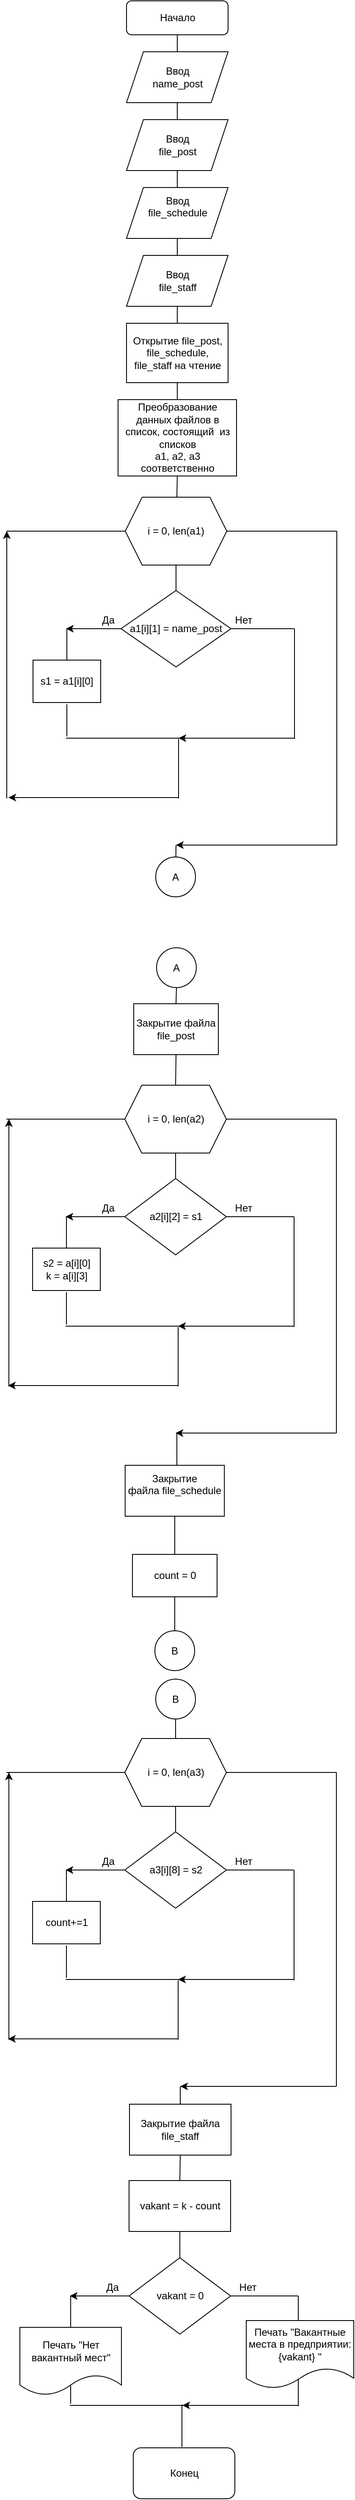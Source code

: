 <mxfile version="26.1.1">
  <diagram id="C5RBs43oDa-KdzZeNtuy" name="Page-1">
    <mxGraphModel dx="1235" dy="731" grid="0" gridSize="10" guides="1" tooltips="1" connect="1" arrows="1" fold="1" page="1" pageScale="1" pageWidth="827" pageHeight="1169" math="0" shadow="0">
      <root>
        <mxCell id="WIyWlLk6GJQsqaUBKTNV-0" />
        <mxCell id="WIyWlLk6GJQsqaUBKTNV-1" parent="WIyWlLk6GJQsqaUBKTNV-0" />
        <mxCell id="Yk9p62WfzjjRIQVWxF8m-0" value="Начало" style="rounded=1;whiteSpace=wrap;html=1;fontSize=12;glass=0;strokeWidth=1;shadow=0;" parent="WIyWlLk6GJQsqaUBKTNV-1" vertex="1">
          <mxGeometry x="536.5" y="229" width="120" height="40" as="geometry" />
        </mxCell>
        <mxCell id="Yk9p62WfzjjRIQVWxF8m-4" value="" style="endArrow=none;html=1;rounded=0;entryX=0.5;entryY=1;entryDx=0;entryDy=0;exitX=0.5;exitY=0;exitDx=0;exitDy=0;" parent="WIyWlLk6GJQsqaUBKTNV-1" target="Yk9p62WfzjjRIQVWxF8m-0" edge="1">
          <mxGeometry width="50" height="50" relative="1" as="geometry">
            <mxPoint x="596.5" y="299" as="sourcePoint" />
            <mxPoint x="606.5" y="429" as="targetPoint" />
          </mxGeometry>
        </mxCell>
        <mxCell id="Yk9p62WfzjjRIQVWxF8m-5" value="Ввод&lt;div&gt;file_post&lt;/div&gt;" style="shape=parallelogram;perimeter=parallelogramPerimeter;whiteSpace=wrap;html=1;fixedSize=1;" parent="WIyWlLk6GJQsqaUBKTNV-1" vertex="1">
          <mxGeometry x="536.5" y="369" width="120" height="60" as="geometry" />
        </mxCell>
        <mxCell id="Yk9p62WfzjjRIQVWxF8m-7" value="Ввод&lt;div&gt;&lt;div&gt;file_schedule&lt;/div&gt;&lt;/div&gt;&lt;div&gt;&lt;br&gt;&lt;/div&gt;" style="shape=parallelogram;perimeter=parallelogramPerimeter;whiteSpace=wrap;html=1;fixedSize=1;" parent="WIyWlLk6GJQsqaUBKTNV-1" vertex="1">
          <mxGeometry x="536.5" y="449" width="120" height="60" as="geometry" />
        </mxCell>
        <mxCell id="Yk9p62WfzjjRIQVWxF8m-8" value="Ввод&lt;div&gt;&lt;div&gt;file_staff&lt;/div&gt;&lt;/div&gt;" style="shape=parallelogram;perimeter=parallelogramPerimeter;whiteSpace=wrap;html=1;fixedSize=1;" parent="WIyWlLk6GJQsqaUBKTNV-1" vertex="1">
          <mxGeometry x="536.5" y="529" width="120" height="60" as="geometry" />
        </mxCell>
        <mxCell id="Yk9p62WfzjjRIQVWxF8m-9" value="Ввод&lt;div&gt;name_post&lt;/div&gt;" style="shape=parallelogram;perimeter=parallelogramPerimeter;whiteSpace=wrap;html=1;fixedSize=1;" parent="WIyWlLk6GJQsqaUBKTNV-1" vertex="1">
          <mxGeometry x="536.5" y="289" width="120" height="60" as="geometry" />
        </mxCell>
        <mxCell id="Yk9p62WfzjjRIQVWxF8m-11" value="" style="endArrow=none;html=1;rounded=0;entryX=0.5;entryY=1;entryDx=0;entryDy=0;exitX=0.5;exitY=0;exitDx=0;exitDy=0;" parent="WIyWlLk6GJQsqaUBKTNV-1" source="Yk9p62WfzjjRIQVWxF8m-5" target="Yk9p62WfzjjRIQVWxF8m-9" edge="1">
          <mxGeometry width="50" height="50" relative="1" as="geometry">
            <mxPoint x="556.5" y="489" as="sourcePoint" />
            <mxPoint x="606.5" y="439" as="targetPoint" />
          </mxGeometry>
        </mxCell>
        <mxCell id="Yk9p62WfzjjRIQVWxF8m-12" value="" style="endArrow=none;html=1;rounded=0;entryX=0.5;entryY=1;entryDx=0;entryDy=0;exitX=0.5;exitY=0;exitDx=0;exitDy=0;" parent="WIyWlLk6GJQsqaUBKTNV-1" source="Yk9p62WfzjjRIQVWxF8m-7" target="Yk9p62WfzjjRIQVWxF8m-5" edge="1">
          <mxGeometry width="50" height="50" relative="1" as="geometry">
            <mxPoint x="556.5" y="489" as="sourcePoint" />
            <mxPoint x="606.5" y="439" as="targetPoint" />
          </mxGeometry>
        </mxCell>
        <mxCell id="Yk9p62WfzjjRIQVWxF8m-15" value="" style="endArrow=none;html=1;rounded=0;entryX=0.5;entryY=1;entryDx=0;entryDy=0;exitX=0.5;exitY=0;exitDx=0;exitDy=0;" parent="WIyWlLk6GJQsqaUBKTNV-1" source="Yk9p62WfzjjRIQVWxF8m-8" target="Yk9p62WfzjjRIQVWxF8m-7" edge="1">
          <mxGeometry width="50" height="50" relative="1" as="geometry">
            <mxPoint x="556.5" y="489" as="sourcePoint" />
            <mxPoint x="606.5" y="439" as="targetPoint" />
          </mxGeometry>
        </mxCell>
        <mxCell id="Yk9p62WfzjjRIQVWxF8m-16" value="Открытие file_post, file_schedule,&lt;div&gt;file_staff на чтение&lt;/div&gt;" style="rounded=0;whiteSpace=wrap;html=1;" parent="WIyWlLk6GJQsqaUBKTNV-1" vertex="1">
          <mxGeometry x="536.5" y="609" width="120" height="70" as="geometry" />
        </mxCell>
        <mxCell id="Yk9p62WfzjjRIQVWxF8m-17" value="" style="endArrow=none;html=1;rounded=0;entryX=0.5;entryY=1;entryDx=0;entryDy=0;exitX=0.5;exitY=0;exitDx=0;exitDy=0;" parent="WIyWlLk6GJQsqaUBKTNV-1" source="Yk9p62WfzjjRIQVWxF8m-16" target="Yk9p62WfzjjRIQVWxF8m-8" edge="1">
          <mxGeometry width="50" height="50" relative="1" as="geometry">
            <mxPoint x="556.5" y="589" as="sourcePoint" />
            <mxPoint x="606.5" y="539" as="targetPoint" />
          </mxGeometry>
        </mxCell>
        <mxCell id="Yk9p62WfzjjRIQVWxF8m-18" value="i = 0, len(a1)" style="shape=hexagon;perimeter=hexagonPerimeter2;whiteSpace=wrap;html=1;fixedSize=1;" parent="WIyWlLk6GJQsqaUBKTNV-1" vertex="1">
          <mxGeometry x="535" y="814" width="120" height="80" as="geometry" />
        </mxCell>
        <mxCell id="Yk9p62WfzjjRIQVWxF8m-20" value="Преобразование данных файлов в список, состоящий&amp;nbsp; из списков&lt;div&gt;a1, a2, a3 соответственно&lt;/div&gt;" style="rounded=0;whiteSpace=wrap;html=1;" parent="WIyWlLk6GJQsqaUBKTNV-1" vertex="1">
          <mxGeometry x="526.5" y="699" width="140" height="90" as="geometry" />
        </mxCell>
        <mxCell id="Yk9p62WfzjjRIQVWxF8m-21" value="" style="endArrow=none;html=1;rounded=0;entryX=0.5;entryY=1;entryDx=0;entryDy=0;exitX=0.5;exitY=0;exitDx=0;exitDy=0;" parent="WIyWlLk6GJQsqaUBKTNV-1" source="Yk9p62WfzjjRIQVWxF8m-20" target="Yk9p62WfzjjRIQVWxF8m-16" edge="1">
          <mxGeometry width="50" height="50" relative="1" as="geometry">
            <mxPoint x="556.5" y="689" as="sourcePoint" />
            <mxPoint x="606.5" y="639" as="targetPoint" />
          </mxGeometry>
        </mxCell>
        <mxCell id="Yk9p62WfzjjRIQVWxF8m-22" value="" style="endArrow=none;html=1;rounded=0;entryX=0.5;entryY=1;entryDx=0;entryDy=0;exitX=0.5;exitY=0;exitDx=0;exitDy=0;" parent="WIyWlLk6GJQsqaUBKTNV-1" target="Yk9p62WfzjjRIQVWxF8m-20" edge="1">
          <mxGeometry width="50" height="50" relative="1" as="geometry">
            <mxPoint x="596" y="814" as="sourcePoint" />
            <mxPoint x="606.5" y="739" as="targetPoint" />
          </mxGeometry>
        </mxCell>
        <mxCell id="Yk9p62WfzjjRIQVWxF8m-23" value="a1[i][1] = name_post" style="rhombus;whiteSpace=wrap;html=1;" parent="WIyWlLk6GJQsqaUBKTNV-1" vertex="1">
          <mxGeometry x="530" y="924" width="130" height="90" as="geometry" />
        </mxCell>
        <mxCell id="Yk9p62WfzjjRIQVWxF8m-24" value="" style="endArrow=none;html=1;rounded=0;entryX=0.5;entryY=1;entryDx=0;entryDy=0;exitX=0.5;exitY=0;exitDx=0;exitDy=0;" parent="WIyWlLk6GJQsqaUBKTNV-1" source="Yk9p62WfzjjRIQVWxF8m-23" target="Yk9p62WfzjjRIQVWxF8m-18" edge="1">
          <mxGeometry width="50" height="50" relative="1" as="geometry">
            <mxPoint x="555" y="1004" as="sourcePoint" />
            <mxPoint x="605" y="954" as="targetPoint" />
          </mxGeometry>
        </mxCell>
        <mxCell id="Yk9p62WfzjjRIQVWxF8m-25" value="" style="endArrow=classic;html=1;rounded=0;exitX=0;exitY=0.5;exitDx=0;exitDy=0;" parent="WIyWlLk6GJQsqaUBKTNV-1" source="Yk9p62WfzjjRIQVWxF8m-23" edge="1">
          <mxGeometry width="50" height="50" relative="1" as="geometry">
            <mxPoint x="555" y="904" as="sourcePoint" />
            <mxPoint x="465" y="969" as="targetPoint" />
          </mxGeometry>
        </mxCell>
        <mxCell id="Yk9p62WfzjjRIQVWxF8m-26" value="Да" style="text;html=1;align=center;verticalAlign=middle;whiteSpace=wrap;rounded=0;" parent="WIyWlLk6GJQsqaUBKTNV-1" vertex="1">
          <mxGeometry x="485" y="944" width="60" height="30" as="geometry" />
        </mxCell>
        <mxCell id="Yk9p62WfzjjRIQVWxF8m-27" value="Нет" style="text;html=1;align=center;verticalAlign=middle;whiteSpace=wrap;rounded=0;" parent="WIyWlLk6GJQsqaUBKTNV-1" vertex="1">
          <mxGeometry x="645" y="944" width="60" height="30" as="geometry" />
        </mxCell>
        <mxCell id="Yk9p62WfzjjRIQVWxF8m-28" value="" style="endArrow=none;html=1;rounded=0;exitX=1;exitY=0.5;exitDx=0;exitDy=0;" parent="WIyWlLk6GJQsqaUBKTNV-1" source="Yk9p62WfzjjRIQVWxF8m-23" edge="1">
          <mxGeometry width="50" height="50" relative="1" as="geometry">
            <mxPoint x="555" y="904" as="sourcePoint" />
            <mxPoint x="735" y="969" as="targetPoint" />
          </mxGeometry>
        </mxCell>
        <mxCell id="Yk9p62WfzjjRIQVWxF8m-29" value="s1 = a1[i][0]" style="rounded=0;whiteSpace=wrap;html=1;" parent="WIyWlLk6GJQsqaUBKTNV-1" vertex="1">
          <mxGeometry x="426" y="1006" width="80" height="50" as="geometry" />
        </mxCell>
        <mxCell id="Yk9p62WfzjjRIQVWxF8m-30" value="" style="endArrow=none;html=1;rounded=0;exitX=0.5;exitY=0;exitDx=0;exitDy=0;" parent="WIyWlLk6GJQsqaUBKTNV-1" source="Yk9p62WfzjjRIQVWxF8m-29" edge="1">
          <mxGeometry width="50" height="50" relative="1" as="geometry">
            <mxPoint x="466" y="1009" as="sourcePoint" />
            <mxPoint x="466" y="969" as="targetPoint" />
          </mxGeometry>
        </mxCell>
        <mxCell id="Yk9p62WfzjjRIQVWxF8m-31" value="" style="endArrow=none;html=1;rounded=0;" parent="WIyWlLk6GJQsqaUBKTNV-1" edge="1">
          <mxGeometry width="50" height="50" relative="1" as="geometry">
            <mxPoint x="735" y="1099" as="sourcePoint" />
            <mxPoint x="735" y="969" as="targetPoint" />
          </mxGeometry>
        </mxCell>
        <mxCell id="Yk9p62WfzjjRIQVWxF8m-32" value="" style="endArrow=none;html=1;rounded=0;entryX=0.5;entryY=1;entryDx=0;entryDy=0;" parent="WIyWlLk6GJQsqaUBKTNV-1" edge="1">
          <mxGeometry width="50" height="50" relative="1" as="geometry">
            <mxPoint x="466" y="1096" as="sourcePoint" />
            <mxPoint x="466" y="1058" as="targetPoint" />
          </mxGeometry>
        </mxCell>
        <mxCell id="Yk9p62WfzjjRIQVWxF8m-33" value="" style="endArrow=none;html=1;rounded=0;" parent="WIyWlLk6GJQsqaUBKTNV-1" edge="1">
          <mxGeometry width="50" height="50" relative="1" as="geometry">
            <mxPoint x="465" y="1098" as="sourcePoint" />
            <mxPoint x="735" y="1098" as="targetPoint" />
          </mxGeometry>
        </mxCell>
        <mxCell id="Yk9p62WfzjjRIQVWxF8m-34" value="" style="endArrow=none;html=1;rounded=0;" parent="WIyWlLk6GJQsqaUBKTNV-1" edge="1">
          <mxGeometry width="50" height="50" relative="1" as="geometry">
            <mxPoint x="598" y="1169" as="sourcePoint" />
            <mxPoint x="598" y="1099" as="targetPoint" />
          </mxGeometry>
        </mxCell>
        <mxCell id="Yk9p62WfzjjRIQVWxF8m-35" value="" style="endArrow=none;html=1;rounded=0;" parent="WIyWlLk6GJQsqaUBKTNV-1" edge="1">
          <mxGeometry width="50" height="50" relative="1" as="geometry">
            <mxPoint x="398" y="1168" as="sourcePoint" />
            <mxPoint x="598" y="1168" as="targetPoint" />
          </mxGeometry>
        </mxCell>
        <mxCell id="Yk9p62WfzjjRIQVWxF8m-36" value="" style="endArrow=none;html=1;rounded=0;" parent="WIyWlLk6GJQsqaUBKTNV-1" edge="1">
          <mxGeometry width="50" height="50" relative="1" as="geometry">
            <mxPoint x="395" y="1169" as="sourcePoint" />
            <mxPoint x="395" y="854" as="targetPoint" />
          </mxGeometry>
        </mxCell>
        <mxCell id="Yk9p62WfzjjRIQVWxF8m-37" value="" style="endArrow=none;html=1;rounded=0;entryX=0;entryY=0.5;entryDx=0;entryDy=0;" parent="WIyWlLk6GJQsqaUBKTNV-1" target="Yk9p62WfzjjRIQVWxF8m-18" edge="1">
          <mxGeometry width="50" height="50" relative="1" as="geometry">
            <mxPoint x="395" y="854" as="sourcePoint" />
            <mxPoint x="605" y="954" as="targetPoint" />
          </mxGeometry>
        </mxCell>
        <mxCell id="Yk9p62WfzjjRIQVWxF8m-38" value="" style="endArrow=classic;html=1;rounded=0;" parent="WIyWlLk6GJQsqaUBKTNV-1" edge="1">
          <mxGeometry width="50" height="50" relative="1" as="geometry">
            <mxPoint x="708" y="1098" as="sourcePoint" />
            <mxPoint x="598" y="1098" as="targetPoint" />
          </mxGeometry>
        </mxCell>
        <mxCell id="Yk9p62WfzjjRIQVWxF8m-39" value="" style="endArrow=classic;html=1;rounded=0;" parent="WIyWlLk6GJQsqaUBKTNV-1" edge="1">
          <mxGeometry width="50" height="50" relative="1" as="geometry">
            <mxPoint x="527" y="1168" as="sourcePoint" />
            <mxPoint x="397" y="1168" as="targetPoint" />
          </mxGeometry>
        </mxCell>
        <mxCell id="Yk9p62WfzjjRIQVWxF8m-40" value="" style="endArrow=classic;html=1;rounded=0;" parent="WIyWlLk6GJQsqaUBKTNV-1" edge="1">
          <mxGeometry width="50" height="50" relative="1" as="geometry">
            <mxPoint x="395" y="944" as="sourcePoint" />
            <mxPoint x="395" y="854" as="targetPoint" />
          </mxGeometry>
        </mxCell>
        <mxCell id="Yk9p62WfzjjRIQVWxF8m-42" value="" style="endArrow=none;html=1;rounded=0;exitX=1;exitY=0.5;exitDx=0;exitDy=0;" parent="WIyWlLk6GJQsqaUBKTNV-1" source="Yk9p62WfzjjRIQVWxF8m-18" edge="1">
          <mxGeometry width="50" height="50" relative="1" as="geometry">
            <mxPoint x="555" y="1004" as="sourcePoint" />
            <mxPoint x="785" y="854" as="targetPoint" />
          </mxGeometry>
        </mxCell>
        <mxCell id="Yk9p62WfzjjRIQVWxF8m-43" value="" style="endArrow=none;html=1;rounded=0;" parent="WIyWlLk6GJQsqaUBKTNV-1" edge="1">
          <mxGeometry width="50" height="50" relative="1" as="geometry">
            <mxPoint x="785" y="1224" as="sourcePoint" />
            <mxPoint x="785" y="854" as="targetPoint" />
          </mxGeometry>
        </mxCell>
        <mxCell id="Yk9p62WfzjjRIQVWxF8m-44" value="" style="endArrow=none;html=1;rounded=0;" parent="WIyWlLk6GJQsqaUBKTNV-1" edge="1">
          <mxGeometry width="50" height="50" relative="1" as="geometry">
            <mxPoint x="685" y="1224" as="sourcePoint" />
            <mxPoint x="785" y="1224" as="targetPoint" />
          </mxGeometry>
        </mxCell>
        <mxCell id="Yk9p62WfzjjRIQVWxF8m-45" value="" style="endArrow=classic;html=1;rounded=0;" parent="WIyWlLk6GJQsqaUBKTNV-1" edge="1">
          <mxGeometry width="50" height="50" relative="1" as="geometry">
            <mxPoint x="705" y="1224" as="sourcePoint" />
            <mxPoint x="595" y="1224" as="targetPoint" />
          </mxGeometry>
        </mxCell>
        <mxCell id="Yk9p62WfzjjRIQVWxF8m-46" value="" style="endArrow=none;html=1;rounded=0;" parent="WIyWlLk6GJQsqaUBKTNV-1" edge="1" source="_wDK1iYwMhuGm5sT3Ww--0">
          <mxGeometry width="50" height="50" relative="1" as="geometry">
            <mxPoint x="595" y="1262" as="sourcePoint" />
            <mxPoint x="595" y="1224" as="targetPoint" />
          </mxGeometry>
        </mxCell>
        <mxCell id="Yk9p62WfzjjRIQVWxF8m-47" value="i = 0, len(a2)" style="shape=hexagon;perimeter=hexagonPerimeter2;whiteSpace=wrap;html=1;fixedSize=1;" parent="WIyWlLk6GJQsqaUBKTNV-1" vertex="1">
          <mxGeometry x="534.5" y="1507" width="120" height="80" as="geometry" />
        </mxCell>
        <mxCell id="Yk9p62WfzjjRIQVWxF8m-49" value="a2[i][2] = s1" style="rhombus;whiteSpace=wrap;html=1;" parent="WIyWlLk6GJQsqaUBKTNV-1" vertex="1">
          <mxGeometry x="534.5" y="1617" width="120" height="90" as="geometry" />
        </mxCell>
        <mxCell id="Yk9p62WfzjjRIQVWxF8m-50" value="" style="endArrow=none;html=1;rounded=0;entryX=0.5;entryY=1;entryDx=0;entryDy=0;exitX=0.5;exitY=0;exitDx=0;exitDy=0;" parent="WIyWlLk6GJQsqaUBKTNV-1" source="Yk9p62WfzjjRIQVWxF8m-49" target="Yk9p62WfzjjRIQVWxF8m-47" edge="1">
          <mxGeometry width="50" height="50" relative="1" as="geometry">
            <mxPoint x="554.5" y="1697" as="sourcePoint" />
            <mxPoint x="604.5" y="1647" as="targetPoint" />
          </mxGeometry>
        </mxCell>
        <mxCell id="Yk9p62WfzjjRIQVWxF8m-51" value="" style="endArrow=classic;html=1;rounded=0;exitX=0;exitY=0.5;exitDx=0;exitDy=0;" parent="WIyWlLk6GJQsqaUBKTNV-1" source="Yk9p62WfzjjRIQVWxF8m-49" edge="1">
          <mxGeometry width="50" height="50" relative="1" as="geometry">
            <mxPoint x="554.5" y="1597" as="sourcePoint" />
            <mxPoint x="464.5" y="1662" as="targetPoint" />
          </mxGeometry>
        </mxCell>
        <mxCell id="Yk9p62WfzjjRIQVWxF8m-52" value="Да" style="text;html=1;align=center;verticalAlign=middle;whiteSpace=wrap;rounded=0;" parent="WIyWlLk6GJQsqaUBKTNV-1" vertex="1">
          <mxGeometry x="484.5" y="1637" width="60" height="30" as="geometry" />
        </mxCell>
        <mxCell id="Yk9p62WfzjjRIQVWxF8m-53" value="Нет" style="text;html=1;align=center;verticalAlign=middle;whiteSpace=wrap;rounded=0;" parent="WIyWlLk6GJQsqaUBKTNV-1" vertex="1">
          <mxGeometry x="644.5" y="1637" width="60" height="30" as="geometry" />
        </mxCell>
        <mxCell id="Yk9p62WfzjjRIQVWxF8m-54" value="" style="endArrow=none;html=1;rounded=0;exitX=1;exitY=0.5;exitDx=0;exitDy=0;" parent="WIyWlLk6GJQsqaUBKTNV-1" source="Yk9p62WfzjjRIQVWxF8m-49" edge="1">
          <mxGeometry width="50" height="50" relative="1" as="geometry">
            <mxPoint x="554.5" y="1597" as="sourcePoint" />
            <mxPoint x="734.5" y="1662" as="targetPoint" />
          </mxGeometry>
        </mxCell>
        <mxCell id="Yk9p62WfzjjRIQVWxF8m-55" value="s2 = a[i][0]&lt;div&gt;k = a[i][3]&lt;/div&gt;" style="rounded=0;whiteSpace=wrap;html=1;" parent="WIyWlLk6GJQsqaUBKTNV-1" vertex="1">
          <mxGeometry x="425.5" y="1699" width="80" height="50" as="geometry" />
        </mxCell>
        <mxCell id="Yk9p62WfzjjRIQVWxF8m-56" value="" style="endArrow=none;html=1;rounded=0;exitX=0.5;exitY=0;exitDx=0;exitDy=0;" parent="WIyWlLk6GJQsqaUBKTNV-1" source="Yk9p62WfzjjRIQVWxF8m-55" edge="1">
          <mxGeometry width="50" height="50" relative="1" as="geometry">
            <mxPoint x="465.5" y="1702" as="sourcePoint" />
            <mxPoint x="465.5" y="1662" as="targetPoint" />
          </mxGeometry>
        </mxCell>
        <mxCell id="Yk9p62WfzjjRIQVWxF8m-57" value="" style="endArrow=none;html=1;rounded=0;" parent="WIyWlLk6GJQsqaUBKTNV-1" edge="1">
          <mxGeometry width="50" height="50" relative="1" as="geometry">
            <mxPoint x="734.5" y="1792" as="sourcePoint" />
            <mxPoint x="734.5" y="1662" as="targetPoint" />
          </mxGeometry>
        </mxCell>
        <mxCell id="Yk9p62WfzjjRIQVWxF8m-58" value="" style="endArrow=none;html=1;rounded=0;entryX=0.5;entryY=1;entryDx=0;entryDy=0;" parent="WIyWlLk6GJQsqaUBKTNV-1" edge="1">
          <mxGeometry width="50" height="50" relative="1" as="geometry">
            <mxPoint x="465.5" y="1789" as="sourcePoint" />
            <mxPoint x="465.5" y="1751" as="targetPoint" />
          </mxGeometry>
        </mxCell>
        <mxCell id="Yk9p62WfzjjRIQVWxF8m-59" value="" style="endArrow=none;html=1;rounded=0;" parent="WIyWlLk6GJQsqaUBKTNV-1" edge="1">
          <mxGeometry width="50" height="50" relative="1" as="geometry">
            <mxPoint x="464.5" y="1791" as="sourcePoint" />
            <mxPoint x="734.5" y="1791" as="targetPoint" />
          </mxGeometry>
        </mxCell>
        <mxCell id="Yk9p62WfzjjRIQVWxF8m-60" value="" style="endArrow=none;html=1;rounded=0;" parent="WIyWlLk6GJQsqaUBKTNV-1" edge="1">
          <mxGeometry width="50" height="50" relative="1" as="geometry">
            <mxPoint x="597.5" y="1862" as="sourcePoint" />
            <mxPoint x="597.5" y="1792" as="targetPoint" />
          </mxGeometry>
        </mxCell>
        <mxCell id="Yk9p62WfzjjRIQVWxF8m-61" value="" style="endArrow=none;html=1;rounded=0;" parent="WIyWlLk6GJQsqaUBKTNV-1" edge="1">
          <mxGeometry width="50" height="50" relative="1" as="geometry">
            <mxPoint x="397.5" y="1861" as="sourcePoint" />
            <mxPoint x="597.5" y="1861" as="targetPoint" />
          </mxGeometry>
        </mxCell>
        <mxCell id="Yk9p62WfzjjRIQVWxF8m-62" value="" style="endArrow=none;html=1;rounded=0;" parent="WIyWlLk6GJQsqaUBKTNV-1" edge="1">
          <mxGeometry width="50" height="50" relative="1" as="geometry">
            <mxPoint x="397.5" y="1862" as="sourcePoint" />
            <mxPoint x="397.5" y="1547" as="targetPoint" />
          </mxGeometry>
        </mxCell>
        <mxCell id="Yk9p62WfzjjRIQVWxF8m-63" value="" style="endArrow=none;html=1;rounded=0;entryX=0;entryY=0.5;entryDx=0;entryDy=0;" parent="WIyWlLk6GJQsqaUBKTNV-1" target="Yk9p62WfzjjRIQVWxF8m-47" edge="1">
          <mxGeometry width="50" height="50" relative="1" as="geometry">
            <mxPoint x="394.5" y="1547" as="sourcePoint" />
            <mxPoint x="604.5" y="1647" as="targetPoint" />
          </mxGeometry>
        </mxCell>
        <mxCell id="Yk9p62WfzjjRIQVWxF8m-64" value="" style="endArrow=classic;html=1;rounded=0;" parent="WIyWlLk6GJQsqaUBKTNV-1" edge="1">
          <mxGeometry width="50" height="50" relative="1" as="geometry">
            <mxPoint x="707.5" y="1791" as="sourcePoint" />
            <mxPoint x="597.5" y="1791" as="targetPoint" />
          </mxGeometry>
        </mxCell>
        <mxCell id="Yk9p62WfzjjRIQVWxF8m-65" value="" style="endArrow=classic;html=1;rounded=0;" parent="WIyWlLk6GJQsqaUBKTNV-1" edge="1">
          <mxGeometry width="50" height="50" relative="1" as="geometry">
            <mxPoint x="526.5" y="1861" as="sourcePoint" />
            <mxPoint x="396.5" y="1861" as="targetPoint" />
          </mxGeometry>
        </mxCell>
        <mxCell id="Yk9p62WfzjjRIQVWxF8m-66" value="" style="endArrow=classic;html=1;rounded=0;" parent="WIyWlLk6GJQsqaUBKTNV-1" edge="1">
          <mxGeometry width="50" height="50" relative="1" as="geometry">
            <mxPoint x="397.5" y="1637" as="sourcePoint" />
            <mxPoint x="397.5" y="1547" as="targetPoint" />
          </mxGeometry>
        </mxCell>
        <mxCell id="Yk9p62WfzjjRIQVWxF8m-67" value="" style="endArrow=none;html=1;rounded=0;exitX=1;exitY=0.5;exitDx=0;exitDy=0;" parent="WIyWlLk6GJQsqaUBKTNV-1" source="Yk9p62WfzjjRIQVWxF8m-47" edge="1">
          <mxGeometry width="50" height="50" relative="1" as="geometry">
            <mxPoint x="554.5" y="1697" as="sourcePoint" />
            <mxPoint x="784.5" y="1547" as="targetPoint" />
          </mxGeometry>
        </mxCell>
        <mxCell id="Yk9p62WfzjjRIQVWxF8m-68" value="" style="endArrow=none;html=1;rounded=0;" parent="WIyWlLk6GJQsqaUBKTNV-1" edge="1">
          <mxGeometry width="50" height="50" relative="1" as="geometry">
            <mxPoint x="784.5" y="1917" as="sourcePoint" />
            <mxPoint x="784.5" y="1547" as="targetPoint" />
          </mxGeometry>
        </mxCell>
        <mxCell id="Yk9p62WfzjjRIQVWxF8m-69" value="" style="endArrow=none;html=1;rounded=0;" parent="WIyWlLk6GJQsqaUBKTNV-1" edge="1">
          <mxGeometry width="50" height="50" relative="1" as="geometry">
            <mxPoint x="684.5" y="1917" as="sourcePoint" />
            <mxPoint x="784.5" y="1917" as="targetPoint" />
          </mxGeometry>
        </mxCell>
        <mxCell id="Yk9p62WfzjjRIQVWxF8m-70" value="" style="endArrow=classic;html=1;rounded=0;" parent="WIyWlLk6GJQsqaUBKTNV-1" edge="1">
          <mxGeometry width="50" height="50" relative="1" as="geometry">
            <mxPoint x="704.5" y="1917" as="sourcePoint" />
            <mxPoint x="594.5" y="1917" as="targetPoint" />
          </mxGeometry>
        </mxCell>
        <mxCell id="Yk9p62WfzjjRIQVWxF8m-71" value="i = 0, len(a3)" style="shape=hexagon;perimeter=hexagonPerimeter2;whiteSpace=wrap;html=1;fixedSize=1;" parent="WIyWlLk6GJQsqaUBKTNV-1" vertex="1">
          <mxGeometry x="534.5" y="2277" width="120" height="80" as="geometry" />
        </mxCell>
        <mxCell id="Yk9p62WfzjjRIQVWxF8m-72" value="a3[i][8] = s2" style="rhombus;whiteSpace=wrap;html=1;" parent="WIyWlLk6GJQsqaUBKTNV-1" vertex="1">
          <mxGeometry x="534.5" y="2387" width="120" height="90" as="geometry" />
        </mxCell>
        <mxCell id="Yk9p62WfzjjRIQVWxF8m-73" value="" style="endArrow=none;html=1;rounded=0;entryX=0.5;entryY=1;entryDx=0;entryDy=0;exitX=0.5;exitY=0;exitDx=0;exitDy=0;" parent="WIyWlLk6GJQsqaUBKTNV-1" source="Yk9p62WfzjjRIQVWxF8m-72" target="Yk9p62WfzjjRIQVWxF8m-71" edge="1">
          <mxGeometry width="50" height="50" relative="1" as="geometry">
            <mxPoint x="554.5" y="2467" as="sourcePoint" />
            <mxPoint x="604.5" y="2417" as="targetPoint" />
          </mxGeometry>
        </mxCell>
        <mxCell id="Yk9p62WfzjjRIQVWxF8m-74" value="" style="endArrow=classic;html=1;rounded=0;exitX=0;exitY=0.5;exitDx=0;exitDy=0;" parent="WIyWlLk6GJQsqaUBKTNV-1" source="Yk9p62WfzjjRIQVWxF8m-72" edge="1">
          <mxGeometry width="50" height="50" relative="1" as="geometry">
            <mxPoint x="554.5" y="2367" as="sourcePoint" />
            <mxPoint x="464.5" y="2432" as="targetPoint" />
          </mxGeometry>
        </mxCell>
        <mxCell id="Yk9p62WfzjjRIQVWxF8m-75" value="Да" style="text;html=1;align=center;verticalAlign=middle;whiteSpace=wrap;rounded=0;" parent="WIyWlLk6GJQsqaUBKTNV-1" vertex="1">
          <mxGeometry x="484.5" y="2407" width="60" height="30" as="geometry" />
        </mxCell>
        <mxCell id="Yk9p62WfzjjRIQVWxF8m-76" value="Нет" style="text;html=1;align=center;verticalAlign=middle;whiteSpace=wrap;rounded=0;" parent="WIyWlLk6GJQsqaUBKTNV-1" vertex="1">
          <mxGeometry x="644.5" y="2407" width="60" height="30" as="geometry" />
        </mxCell>
        <mxCell id="Yk9p62WfzjjRIQVWxF8m-77" value="" style="endArrow=none;html=1;rounded=0;exitX=1;exitY=0.5;exitDx=0;exitDy=0;" parent="WIyWlLk6GJQsqaUBKTNV-1" source="Yk9p62WfzjjRIQVWxF8m-72" edge="1">
          <mxGeometry width="50" height="50" relative="1" as="geometry">
            <mxPoint x="554.5" y="2367" as="sourcePoint" />
            <mxPoint x="734.5" y="2432" as="targetPoint" />
          </mxGeometry>
        </mxCell>
        <mxCell id="Yk9p62WfzjjRIQVWxF8m-78" value="count+=1" style="rounded=0;whiteSpace=wrap;html=1;" parent="WIyWlLk6GJQsqaUBKTNV-1" vertex="1">
          <mxGeometry x="425.5" y="2469" width="80" height="50" as="geometry" />
        </mxCell>
        <mxCell id="Yk9p62WfzjjRIQVWxF8m-79" value="" style="endArrow=none;html=1;rounded=0;exitX=0.5;exitY=0;exitDx=0;exitDy=0;" parent="WIyWlLk6GJQsqaUBKTNV-1" source="Yk9p62WfzjjRIQVWxF8m-78" edge="1">
          <mxGeometry width="50" height="50" relative="1" as="geometry">
            <mxPoint x="465.5" y="2472" as="sourcePoint" />
            <mxPoint x="465.5" y="2432" as="targetPoint" />
          </mxGeometry>
        </mxCell>
        <mxCell id="Yk9p62WfzjjRIQVWxF8m-80" value="" style="endArrow=none;html=1;rounded=0;" parent="WIyWlLk6GJQsqaUBKTNV-1" edge="1">
          <mxGeometry width="50" height="50" relative="1" as="geometry">
            <mxPoint x="734.5" y="2562" as="sourcePoint" />
            <mxPoint x="734.5" y="2432" as="targetPoint" />
          </mxGeometry>
        </mxCell>
        <mxCell id="Yk9p62WfzjjRIQVWxF8m-81" value="" style="endArrow=none;html=1;rounded=0;entryX=0.5;entryY=1;entryDx=0;entryDy=0;" parent="WIyWlLk6GJQsqaUBKTNV-1" edge="1">
          <mxGeometry width="50" height="50" relative="1" as="geometry">
            <mxPoint x="465.5" y="2559" as="sourcePoint" />
            <mxPoint x="465.5" y="2521" as="targetPoint" />
          </mxGeometry>
        </mxCell>
        <mxCell id="Yk9p62WfzjjRIQVWxF8m-82" value="" style="endArrow=none;html=1;rounded=0;" parent="WIyWlLk6GJQsqaUBKTNV-1" edge="1">
          <mxGeometry width="50" height="50" relative="1" as="geometry">
            <mxPoint x="464.5" y="2561" as="sourcePoint" />
            <mxPoint x="734.5" y="2561" as="targetPoint" />
          </mxGeometry>
        </mxCell>
        <mxCell id="Yk9p62WfzjjRIQVWxF8m-83" value="" style="endArrow=none;html=1;rounded=0;" parent="WIyWlLk6GJQsqaUBKTNV-1" edge="1">
          <mxGeometry width="50" height="50" relative="1" as="geometry">
            <mxPoint x="597.5" y="2632" as="sourcePoint" />
            <mxPoint x="597.5" y="2562" as="targetPoint" />
          </mxGeometry>
        </mxCell>
        <mxCell id="Yk9p62WfzjjRIQVWxF8m-84" value="" style="endArrow=none;html=1;rounded=0;" parent="WIyWlLk6GJQsqaUBKTNV-1" edge="1">
          <mxGeometry width="50" height="50" relative="1" as="geometry">
            <mxPoint x="397.5" y="2631" as="sourcePoint" />
            <mxPoint x="597.5" y="2631" as="targetPoint" />
          </mxGeometry>
        </mxCell>
        <mxCell id="Yk9p62WfzjjRIQVWxF8m-85" value="" style="endArrow=none;html=1;rounded=0;" parent="WIyWlLk6GJQsqaUBKTNV-1" edge="1">
          <mxGeometry width="50" height="50" relative="1" as="geometry">
            <mxPoint x="397.5" y="2632" as="sourcePoint" />
            <mxPoint x="397.5" y="2317" as="targetPoint" />
          </mxGeometry>
        </mxCell>
        <mxCell id="Yk9p62WfzjjRIQVWxF8m-86" value="" style="endArrow=none;html=1;rounded=0;entryX=0;entryY=0.5;entryDx=0;entryDy=0;" parent="WIyWlLk6GJQsqaUBKTNV-1" target="Yk9p62WfzjjRIQVWxF8m-71" edge="1">
          <mxGeometry width="50" height="50" relative="1" as="geometry">
            <mxPoint x="394.5" y="2317" as="sourcePoint" />
            <mxPoint x="604.5" y="2417" as="targetPoint" />
          </mxGeometry>
        </mxCell>
        <mxCell id="Yk9p62WfzjjRIQVWxF8m-87" value="" style="endArrow=classic;html=1;rounded=0;" parent="WIyWlLk6GJQsqaUBKTNV-1" edge="1">
          <mxGeometry width="50" height="50" relative="1" as="geometry">
            <mxPoint x="707.5" y="2561" as="sourcePoint" />
            <mxPoint x="597.5" y="2561" as="targetPoint" />
          </mxGeometry>
        </mxCell>
        <mxCell id="Yk9p62WfzjjRIQVWxF8m-88" value="" style="endArrow=classic;html=1;rounded=0;" parent="WIyWlLk6GJQsqaUBKTNV-1" edge="1">
          <mxGeometry width="50" height="50" relative="1" as="geometry">
            <mxPoint x="526.5" y="2631" as="sourcePoint" />
            <mxPoint x="396.5" y="2631" as="targetPoint" />
          </mxGeometry>
        </mxCell>
        <mxCell id="Yk9p62WfzjjRIQVWxF8m-89" value="" style="endArrow=classic;html=1;rounded=0;" parent="WIyWlLk6GJQsqaUBKTNV-1" edge="1">
          <mxGeometry width="50" height="50" relative="1" as="geometry">
            <mxPoint x="397.5" y="2407" as="sourcePoint" />
            <mxPoint x="397.5" y="2317" as="targetPoint" />
          </mxGeometry>
        </mxCell>
        <mxCell id="Yk9p62WfzjjRIQVWxF8m-90" value="" style="endArrow=none;html=1;rounded=0;exitX=1;exitY=0.5;exitDx=0;exitDy=0;" parent="WIyWlLk6GJQsqaUBKTNV-1" source="Yk9p62WfzjjRIQVWxF8m-71" edge="1">
          <mxGeometry width="50" height="50" relative="1" as="geometry">
            <mxPoint x="554.5" y="2467" as="sourcePoint" />
            <mxPoint x="784.5" y="2317" as="targetPoint" />
          </mxGeometry>
        </mxCell>
        <mxCell id="Yk9p62WfzjjRIQVWxF8m-91" value="" style="endArrow=none;html=1;rounded=0;" parent="WIyWlLk6GJQsqaUBKTNV-1" edge="1">
          <mxGeometry width="50" height="50" relative="1" as="geometry">
            <mxPoint x="784.5" y="2687" as="sourcePoint" />
            <mxPoint x="784.5" y="2317" as="targetPoint" />
          </mxGeometry>
        </mxCell>
        <mxCell id="Yk9p62WfzjjRIQVWxF8m-92" value="" style="endArrow=none;html=1;rounded=0;" parent="WIyWlLk6GJQsqaUBKTNV-1" edge="1">
          <mxGeometry width="50" height="50" relative="1" as="geometry">
            <mxPoint x="684.5" y="2687" as="sourcePoint" />
            <mxPoint x="784.5" y="2687" as="targetPoint" />
          </mxGeometry>
        </mxCell>
        <mxCell id="Yk9p62WfzjjRIQVWxF8m-93" value="" style="endArrow=classic;html=1;rounded=0;" parent="WIyWlLk6GJQsqaUBKTNV-1" edge="1">
          <mxGeometry width="50" height="50" relative="1" as="geometry">
            <mxPoint x="704.5" y="2687" as="sourcePoint" />
            <mxPoint x="600" y="2687" as="targetPoint" />
          </mxGeometry>
        </mxCell>
        <mxCell id="Yk9p62WfzjjRIQVWxF8m-95" value="count = 0" style="rounded=0;whiteSpace=wrap;html=1;" parent="WIyWlLk6GJQsqaUBKTNV-1" vertex="1">
          <mxGeometry x="543.51" y="2060" width="100" height="50" as="geometry" />
        </mxCell>
        <mxCell id="Yk9p62WfzjjRIQVWxF8m-97" value="" style="endArrow=none;html=1;rounded=0;" parent="WIyWlLk6GJQsqaUBKTNV-1" edge="1">
          <mxGeometry width="50" height="50" relative="1" as="geometry">
            <mxPoint x="600" y="2743" as="sourcePoint" />
            <mxPoint x="600" y="2687" as="targetPoint" />
          </mxGeometry>
        </mxCell>
        <mxCell id="Yk9p62WfzjjRIQVWxF8m-98" value="vakant = k - count" style="rounded=0;whiteSpace=wrap;html=1;" parent="WIyWlLk6GJQsqaUBKTNV-1" vertex="1">
          <mxGeometry x="539.5" y="2798" width="120" height="60" as="geometry" />
        </mxCell>
        <mxCell id="Yk9p62WfzjjRIQVWxF8m-100" value="vakant = 0" style="rhombus;whiteSpace=wrap;html=1;" parent="WIyWlLk6GJQsqaUBKTNV-1" vertex="1">
          <mxGeometry x="539.5" y="2889" width="120" height="90" as="geometry" />
        </mxCell>
        <mxCell id="Yk9p62WfzjjRIQVWxF8m-101" value="" style="endArrow=classic;html=1;rounded=0;exitX=0;exitY=0.5;exitDx=0;exitDy=0;" parent="WIyWlLk6GJQsqaUBKTNV-1" source="Yk9p62WfzjjRIQVWxF8m-100" edge="1">
          <mxGeometry width="50" height="50" relative="1" as="geometry">
            <mxPoint x="559.5" y="2869" as="sourcePoint" />
            <mxPoint x="469.5" y="2934" as="targetPoint" />
          </mxGeometry>
        </mxCell>
        <mxCell id="Yk9p62WfzjjRIQVWxF8m-102" value="Да" style="text;html=1;align=center;verticalAlign=middle;whiteSpace=wrap;rounded=0;" parent="WIyWlLk6GJQsqaUBKTNV-1" vertex="1">
          <mxGeometry x="489.5" y="2909" width="60" height="30" as="geometry" />
        </mxCell>
        <mxCell id="Yk9p62WfzjjRIQVWxF8m-103" value="Нет" style="text;html=1;align=center;verticalAlign=middle;whiteSpace=wrap;rounded=0;" parent="WIyWlLk6GJQsqaUBKTNV-1" vertex="1">
          <mxGeometry x="649.5" y="2909" width="60" height="30" as="geometry" />
        </mxCell>
        <mxCell id="Yk9p62WfzjjRIQVWxF8m-104" value="" style="endArrow=none;html=1;rounded=0;exitX=1;exitY=0.5;exitDx=0;exitDy=0;" parent="WIyWlLk6GJQsqaUBKTNV-1" source="Yk9p62WfzjjRIQVWxF8m-100" edge="1">
          <mxGeometry width="50" height="50" relative="1" as="geometry">
            <mxPoint x="559.5" y="2869" as="sourcePoint" />
            <mxPoint x="739.5" y="2934" as="targetPoint" />
          </mxGeometry>
        </mxCell>
        <mxCell id="Yk9p62WfzjjRIQVWxF8m-105" value="count+=1" style="rounded=0;whiteSpace=wrap;html=1;" parent="WIyWlLk6GJQsqaUBKTNV-1" vertex="1">
          <mxGeometry x="430.5" y="2971" width="80" height="50" as="geometry" />
        </mxCell>
        <mxCell id="Yk9p62WfzjjRIQVWxF8m-106" value="" style="endArrow=none;html=1;rounded=0;exitX=0.5;exitY=0;exitDx=0;exitDy=0;" parent="WIyWlLk6GJQsqaUBKTNV-1" source="Yk9p62WfzjjRIQVWxF8m-105" edge="1">
          <mxGeometry width="50" height="50" relative="1" as="geometry">
            <mxPoint x="470.5" y="2974" as="sourcePoint" />
            <mxPoint x="470.5" y="2934" as="targetPoint" />
          </mxGeometry>
        </mxCell>
        <mxCell id="Yk9p62WfzjjRIQVWxF8m-107" value="" style="endArrow=none;html=1;rounded=0;" parent="WIyWlLk6GJQsqaUBKTNV-1" edge="1">
          <mxGeometry width="50" height="50" relative="1" as="geometry">
            <mxPoint x="739.5" y="3064" as="sourcePoint" />
            <mxPoint x="739.5" y="2934" as="targetPoint" />
          </mxGeometry>
        </mxCell>
        <mxCell id="Yk9p62WfzjjRIQVWxF8m-108" value="" style="endArrow=none;html=1;rounded=0;entryX=0.5;entryY=1;entryDx=0;entryDy=0;" parent="WIyWlLk6GJQsqaUBKTNV-1" edge="1">
          <mxGeometry width="50" height="50" relative="1" as="geometry">
            <mxPoint x="470.5" y="3061" as="sourcePoint" />
            <mxPoint x="470.5" y="3023" as="targetPoint" />
          </mxGeometry>
        </mxCell>
        <mxCell id="Yk9p62WfzjjRIQVWxF8m-109" value="" style="endArrow=none;html=1;rounded=0;" parent="WIyWlLk6GJQsqaUBKTNV-1" edge="1">
          <mxGeometry width="50" height="50" relative="1" as="geometry">
            <mxPoint x="469.5" y="3063" as="sourcePoint" />
            <mxPoint x="739.5" y="3063" as="targetPoint" />
          </mxGeometry>
        </mxCell>
        <mxCell id="Yk9p62WfzjjRIQVWxF8m-110" value="" style="endArrow=classic;html=1;rounded=0;" parent="WIyWlLk6GJQsqaUBKTNV-1" edge="1">
          <mxGeometry width="50" height="50" relative="1" as="geometry">
            <mxPoint x="712.5" y="3063" as="sourcePoint" />
            <mxPoint x="602.5" y="3063" as="targetPoint" />
          </mxGeometry>
        </mxCell>
        <mxCell id="Yk9p62WfzjjRIQVWxF8m-112" value="" style="endArrow=none;html=1;rounded=0;entryX=0.5;entryY=1;entryDx=0;entryDy=0;exitX=0.5;exitY=0;exitDx=0;exitDy=0;" parent="WIyWlLk6GJQsqaUBKTNV-1" source="Yk9p62WfzjjRIQVWxF8m-100" target="Yk9p62WfzjjRIQVWxF8m-98" edge="1">
          <mxGeometry width="50" height="50" relative="1" as="geometry">
            <mxPoint x="730" y="2976" as="sourcePoint" />
            <mxPoint x="780" y="2926" as="targetPoint" />
          </mxGeometry>
        </mxCell>
        <mxCell id="Yk9p62WfzjjRIQVWxF8m-113" value="Закрытие файла&lt;div&gt;file_staff&lt;/div&gt;" style="rounded=0;whiteSpace=wrap;html=1;" parent="WIyWlLk6GJQsqaUBKTNV-1" vertex="1">
          <mxGeometry x="540" y="2708" width="120" height="60" as="geometry" />
        </mxCell>
        <mxCell id="Yk9p62WfzjjRIQVWxF8m-114" value="" style="endArrow=none;html=1;rounded=0;entryX=0.5;entryY=1;entryDx=0;entryDy=0;exitX=0.5;exitY=0;exitDx=0;exitDy=0;" parent="WIyWlLk6GJQsqaUBKTNV-1" source="Yk9p62WfzjjRIQVWxF8m-98" target="Yk9p62WfzjjRIQVWxF8m-113" edge="1">
          <mxGeometry width="50" height="50" relative="1" as="geometry">
            <mxPoint x="730" y="3013" as="sourcePoint" />
            <mxPoint x="780" y="2963" as="targetPoint" />
          </mxGeometry>
        </mxCell>
        <mxCell id="Yk9p62WfzjjRIQVWxF8m-115" value="Печать &quot;Нет вакантный мест&quot;" style="shape=document;whiteSpace=wrap;html=1;boundedLbl=1;" parent="WIyWlLk6GJQsqaUBKTNV-1" vertex="1">
          <mxGeometry x="410.5" y="2971" width="120" height="80" as="geometry" />
        </mxCell>
        <mxCell id="Yk9p62WfzjjRIQVWxF8m-127" value="Печать &quot;Вакантные места в предприятии: {vakant} &quot;" style="shape=document;whiteSpace=wrap;html=1;boundedLbl=1;" parent="WIyWlLk6GJQsqaUBKTNV-1" vertex="1">
          <mxGeometry x="678" y="2963" width="127" height="80" as="geometry" />
        </mxCell>
        <mxCell id="Yk9p62WfzjjRIQVWxF8m-128" value="" style="endArrow=none;html=1;rounded=0;" parent="WIyWlLk6GJQsqaUBKTNV-1" edge="1">
          <mxGeometry width="50" height="50" relative="1" as="geometry">
            <mxPoint x="602" y="3112" as="sourcePoint" />
            <mxPoint x="602" y="3062" as="targetPoint" />
          </mxGeometry>
        </mxCell>
        <mxCell id="Yk9p62WfzjjRIQVWxF8m-129" value="Конец" style="rounded=1;whiteSpace=wrap;html=1;" parent="WIyWlLk6GJQsqaUBKTNV-1" vertex="1">
          <mxGeometry x="544.5" y="3113" width="120" height="60" as="geometry" />
        </mxCell>
        <mxCell id="jP7nsbJxhhtGwmHd_9V1-0" value="Закрытие файла file_post" style="rounded=0;whiteSpace=wrap;html=1;" parent="WIyWlLk6GJQsqaUBKTNV-1" vertex="1">
          <mxGeometry x="545" y="1411" width="100" height="60" as="geometry" />
        </mxCell>
        <mxCell id="jP7nsbJxhhtGwmHd_9V1-3" value="" style="endArrow=none;html=1;rounded=0;entryX=0.5;entryY=1;entryDx=0;entryDy=0;exitX=0.5;exitY=0;exitDx=0;exitDy=0;" parent="WIyWlLk6GJQsqaUBKTNV-1" source="Yk9p62WfzjjRIQVWxF8m-47" target="jP7nsbJxhhtGwmHd_9V1-0" edge="1">
          <mxGeometry width="50" height="50" relative="1" as="geometry">
            <mxPoint x="505" y="1561" as="sourcePoint" />
            <mxPoint x="555" y="1511" as="targetPoint" />
          </mxGeometry>
        </mxCell>
        <mxCell id="jP7nsbJxhhtGwmHd_9V1-4" value="Закрытие файла&amp;nbsp;&lt;span style=&quot;background-color: transparent; color: light-dark(rgb(0, 0, 0), rgb(255, 255, 255));&quot;&gt;file_schedule&lt;/span&gt;&lt;div&gt;&lt;br&gt;&lt;/div&gt;" style="rounded=0;whiteSpace=wrap;html=1;" parent="WIyWlLk6GJQsqaUBKTNV-1" vertex="1">
          <mxGeometry x="534.88" y="1955" width="117.25" height="60" as="geometry" />
        </mxCell>
        <mxCell id="jP7nsbJxhhtGwmHd_9V1-6" value="" style="endArrow=none;html=1;rounded=0;" parent="WIyWlLk6GJQsqaUBKTNV-1" edge="1">
          <mxGeometry width="50" height="50" relative="1" as="geometry">
            <mxPoint x="596" y="1955" as="sourcePoint" />
            <mxPoint x="596" y="1917" as="targetPoint" />
          </mxGeometry>
        </mxCell>
        <mxCell id="_wDK1iYwMhuGm5sT3Ww--1" value="" style="endArrow=none;html=1;rounded=0;" edge="1" parent="WIyWlLk6GJQsqaUBKTNV-1" target="_wDK1iYwMhuGm5sT3Ww--0">
          <mxGeometry width="50" height="50" relative="1" as="geometry">
            <mxPoint x="595" y="1262" as="sourcePoint" />
            <mxPoint x="595" y="1224" as="targetPoint" />
          </mxGeometry>
        </mxCell>
        <mxCell id="_wDK1iYwMhuGm5sT3Ww--0" value="A" style="ellipse;whiteSpace=wrap;html=1;aspect=fixed;" vertex="1" parent="WIyWlLk6GJQsqaUBKTNV-1">
          <mxGeometry x="571" y="1238" width="47" height="47" as="geometry" />
        </mxCell>
        <mxCell id="_wDK1iYwMhuGm5sT3Ww--2" value="A" style="ellipse;whiteSpace=wrap;html=1;aspect=fixed;" vertex="1" parent="WIyWlLk6GJQsqaUBKTNV-1">
          <mxGeometry x="572" y="1345" width="47" height="47" as="geometry" />
        </mxCell>
        <mxCell id="_wDK1iYwMhuGm5sT3Ww--3" value="" style="endArrow=none;html=1;rounded=0;entryX=0.5;entryY=1;entryDx=0;entryDy=0;exitX=0.5;exitY=0;exitDx=0;exitDy=0;" edge="1" parent="WIyWlLk6GJQsqaUBKTNV-1" source="Yk9p62WfzjjRIQVWxF8m-95" target="jP7nsbJxhhtGwmHd_9V1-4">
          <mxGeometry width="50" height="50" relative="1" as="geometry">
            <mxPoint x="634" y="2093" as="sourcePoint" />
            <mxPoint x="684" y="2043" as="targetPoint" />
          </mxGeometry>
        </mxCell>
        <mxCell id="_wDK1iYwMhuGm5sT3Ww--5" value="" style="endArrow=none;html=1;rounded=0;entryX=0.5;entryY=1;entryDx=0;entryDy=0;exitX=0.5;exitY=0;exitDx=0;exitDy=0;" edge="1" parent="WIyWlLk6GJQsqaUBKTNV-1" source="jP7nsbJxhhtGwmHd_9V1-0" target="_wDK1iYwMhuGm5sT3Ww--2">
          <mxGeometry width="50" height="50" relative="1" as="geometry">
            <mxPoint x="634" y="1538" as="sourcePoint" />
            <mxPoint x="684" y="1488" as="targetPoint" />
          </mxGeometry>
        </mxCell>
        <mxCell id="_wDK1iYwMhuGm5sT3Ww--6" value="B" style="ellipse;whiteSpace=wrap;html=1;aspect=fixed;" vertex="1" parent="WIyWlLk6GJQsqaUBKTNV-1">
          <mxGeometry x="570.01" y="2150" width="47" height="47" as="geometry" />
        </mxCell>
        <mxCell id="_wDK1iYwMhuGm5sT3Ww--7" value="" style="endArrow=none;html=1;rounded=0;entryX=0.5;entryY=1;entryDx=0;entryDy=0;exitX=0.5;exitY=0;exitDx=0;exitDy=0;" edge="1" parent="WIyWlLk6GJQsqaUBKTNV-1" source="_wDK1iYwMhuGm5sT3Ww--6" target="Yk9p62WfzjjRIQVWxF8m-95">
          <mxGeometry width="50" height="50" relative="1" as="geometry">
            <mxPoint x="634" y="1992" as="sourcePoint" />
            <mxPoint x="684" y="1942" as="targetPoint" />
          </mxGeometry>
        </mxCell>
        <mxCell id="_wDK1iYwMhuGm5sT3Ww--8" value="B" style="ellipse;whiteSpace=wrap;html=1;aspect=fixed;" vertex="1" parent="WIyWlLk6GJQsqaUBKTNV-1">
          <mxGeometry x="571" y="2207" width="47" height="47" as="geometry" />
        </mxCell>
        <mxCell id="_wDK1iYwMhuGm5sT3Ww--9" value="" style="endArrow=none;html=1;rounded=0;exitX=0.5;exitY=0;exitDx=0;exitDy=0;entryX=0.5;entryY=1;entryDx=0;entryDy=0;" edge="1" parent="WIyWlLk6GJQsqaUBKTNV-1" source="Yk9p62WfzjjRIQVWxF8m-71" target="_wDK1iYwMhuGm5sT3Ww--8">
          <mxGeometry width="50" height="50" relative="1" as="geometry">
            <mxPoint x="634" y="2344" as="sourcePoint" />
            <mxPoint x="684" y="2294" as="targetPoint" />
          </mxGeometry>
        </mxCell>
      </root>
    </mxGraphModel>
  </diagram>
</mxfile>
